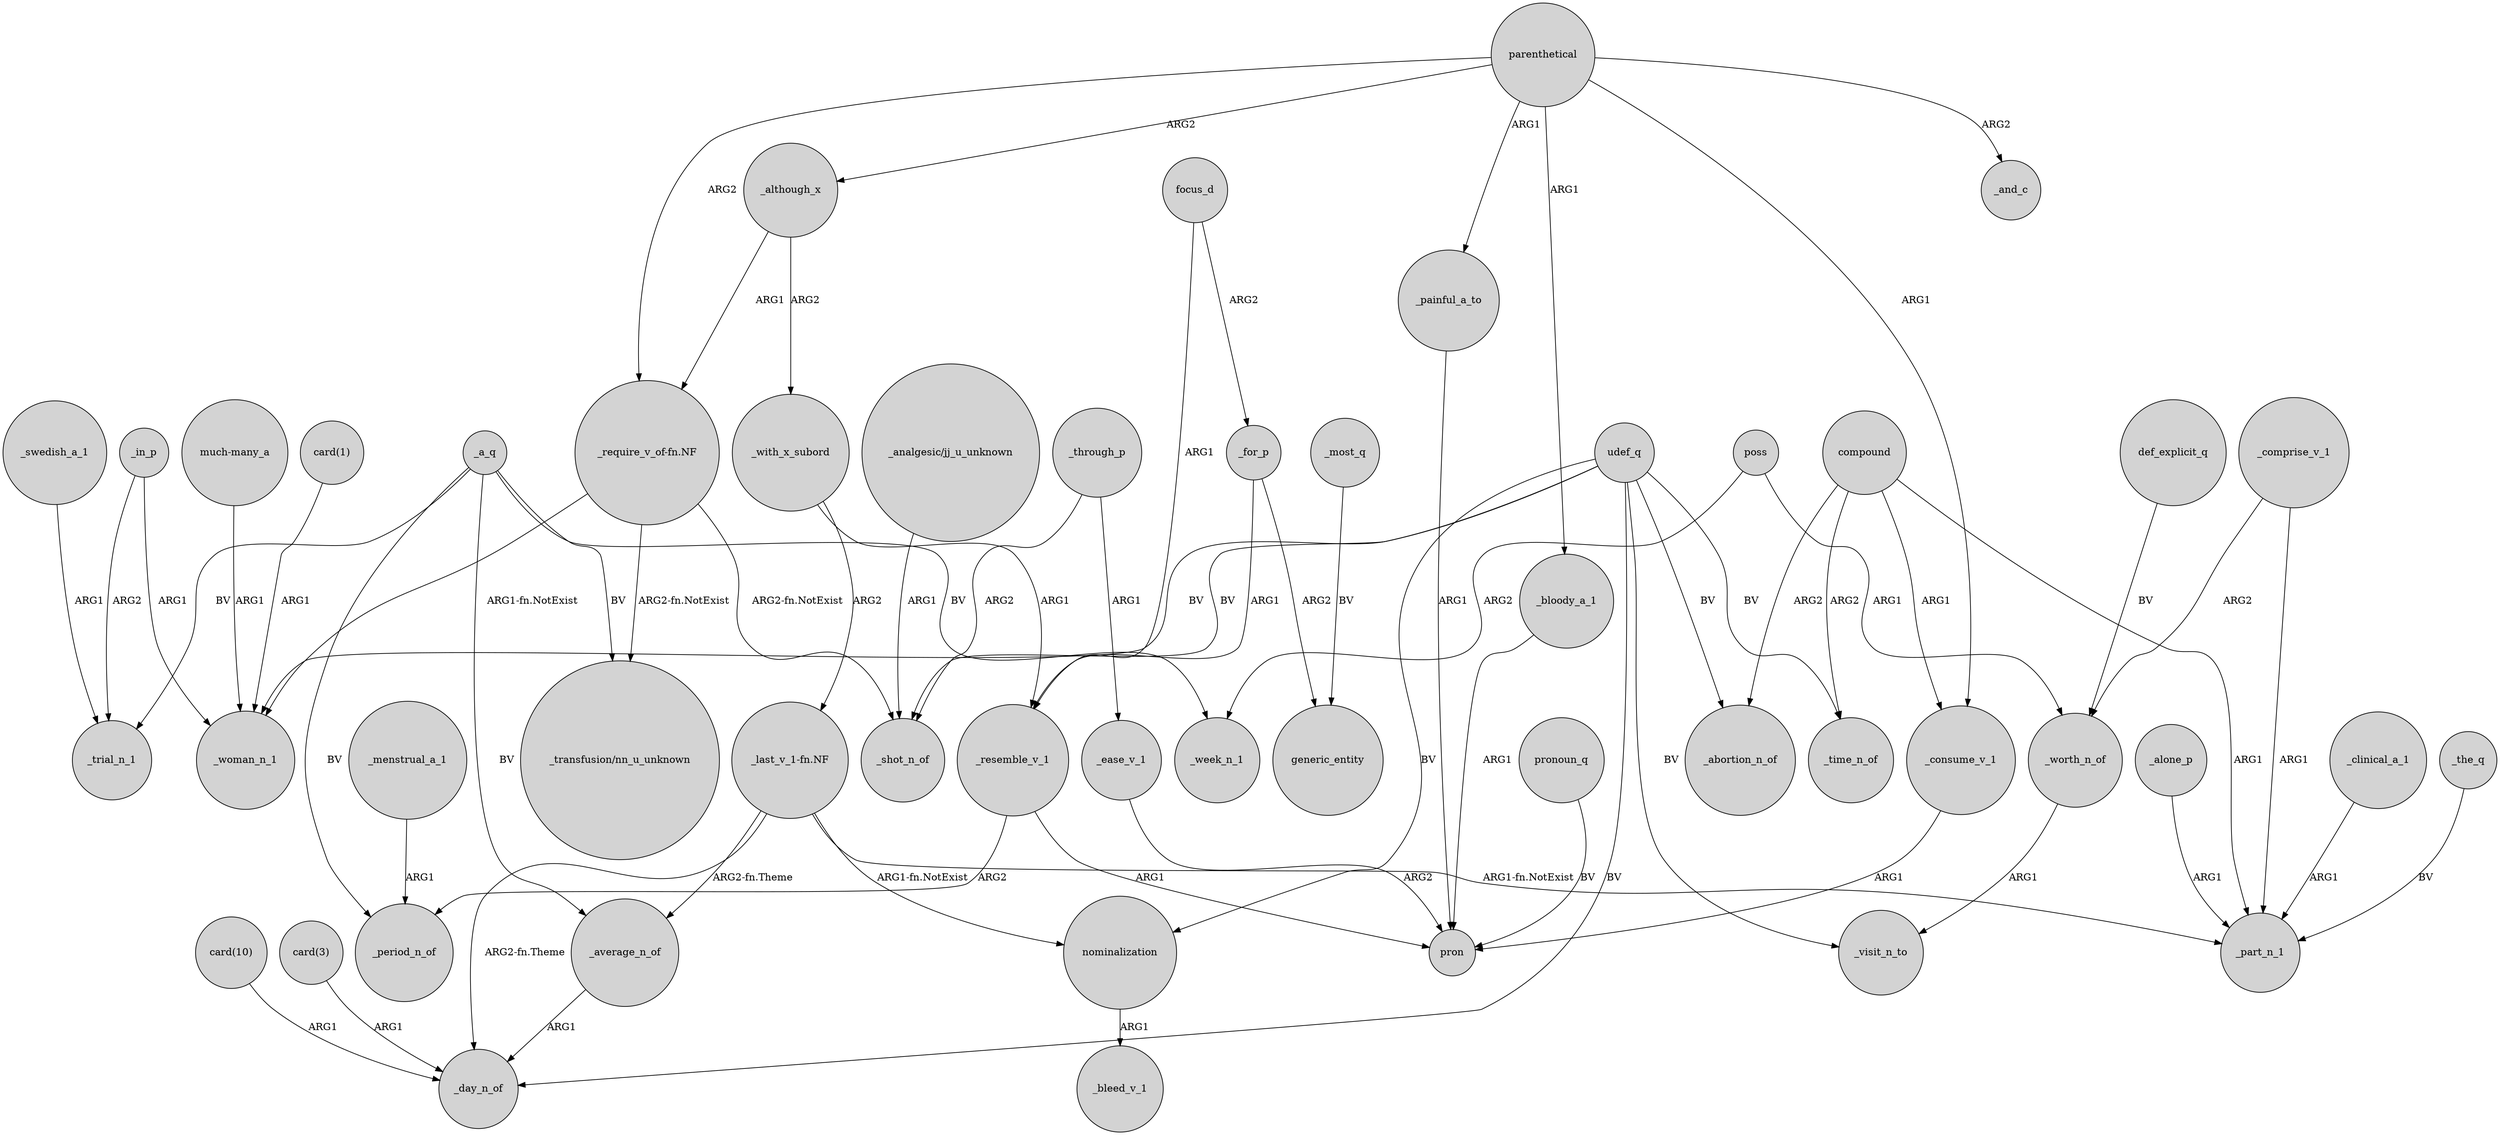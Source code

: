 digraph {
	node [shape=circle style=filled]
	_a_q -> _trial_n_1 [label=BV]
	_through_p -> _shot_n_of [label=ARG2]
	_resemble_v_1 -> _period_n_of [label=ARG2]
	_a_q -> _period_n_of [label=BV]
	_ease_v_1 -> pron [label=ARG2]
	poss -> _worth_n_of [label=ARG1]
	udef_q -> _woman_n_1 [label=BV]
	_swedish_a_1 -> _trial_n_1 [label=ARG1]
	_average_n_of -> _day_n_of [label=ARG1]
	_through_p -> _ease_v_1 [label=ARG1]
	def_explicit_q -> _worth_n_of [label=BV]
	focus_d -> _resemble_v_1 [label=ARG1]
	parenthetical -> _painful_a_to [label=ARG1]
	compound -> _part_n_1 [label=ARG1]
	_the_q -> _part_n_1 [label=BV]
	_menstrual_a_1 -> _period_n_of [label=ARG1]
	_comprise_v_1 -> _part_n_1 [label=ARG1]
	_for_p -> generic_entity [label=ARG2]
	"_analgesic/jj_u_unknown" -> _shot_n_of [label=ARG1]
	_bloody_a_1 -> pron [label=ARG1]
	udef_q -> _day_n_of [label=BV]
	_a_q -> "_transfusion/nn_u_unknown" [label=BV]
	_a_q -> _average_n_of [label=BV]
	"_last_v_1-fn.NF" -> nominalization [label="ARG1-fn.NotExist"]
	compound -> _consume_v_1 [label=ARG1]
	_for_p -> _resemble_v_1 [label=ARG1]
	"_last_v_1-fn.NF" -> _day_n_of [label="ARG2-fn.Theme"]
	focus_d -> _for_p [label=ARG2]
	_comprise_v_1 -> _worth_n_of [label=ARG2]
	poss -> _week_n_1 [label=ARG2]
	parenthetical -> "_require_v_of-fn.NF" [label=ARG2]
	_with_x_subord -> _resemble_v_1 [label=ARG1]
	nominalization -> _bleed_v_1 [label=ARG1]
	pronoun_q -> pron [label=BV]
	udef_q -> _visit_n_to [label=BV]
	parenthetical -> _and_c [label=ARG2]
	_consume_v_1 -> pron [label=ARG1]
	parenthetical -> _consume_v_1 [label=ARG1]
	parenthetical -> _bloody_a_1 [label=ARG1]
	_in_p -> _trial_n_1 [label=ARG2]
	"card(1)" -> _woman_n_1 [label=ARG1]
	_a_q -> _week_n_1 [label=BV]
	_although_x -> "_require_v_of-fn.NF" [label=ARG1]
	udef_q -> _time_n_of [label=BV]
	"_require_v_of-fn.NF" -> _woman_n_1 [label="ARG1-fn.NotExist"]
	"_require_v_of-fn.NF" -> "_transfusion/nn_u_unknown" [label="ARG2-fn.NotExist"]
	_although_x -> _with_x_subord [label=ARG2]
	compound -> _time_n_of [label=ARG2]
	_in_p -> _woman_n_1 [label=ARG1]
	"card(3)" -> _day_n_of [label=ARG1]
	parenthetical -> _although_x [label=ARG2]
	_resemble_v_1 -> pron [label=ARG1]
	_with_x_subord -> "_last_v_1-fn.NF" [label=ARG2]
	udef_q -> nominalization [label=BV]
	"_require_v_of-fn.NF" -> _shot_n_of [label="ARG2-fn.NotExist"]
	_alone_p -> _part_n_1 [label=ARG1]
	udef_q -> _abortion_n_of [label=BV]
	udef_q -> _shot_n_of [label=BV]
	_clinical_a_1 -> _part_n_1 [label=ARG1]
	"card(10)" -> _day_n_of [label=ARG1]
	"much-many_a" -> _woman_n_1 [label=ARG1]
	"_last_v_1-fn.NF" -> _average_n_of [label="ARG2-fn.Theme"]
	compound -> _abortion_n_of [label=ARG2]
	"_last_v_1-fn.NF" -> _part_n_1 [label="ARG1-fn.NotExist"]
	_most_q -> generic_entity [label=BV]
	_painful_a_to -> pron [label=ARG1]
	_worth_n_of -> _visit_n_to [label=ARG1]
}
